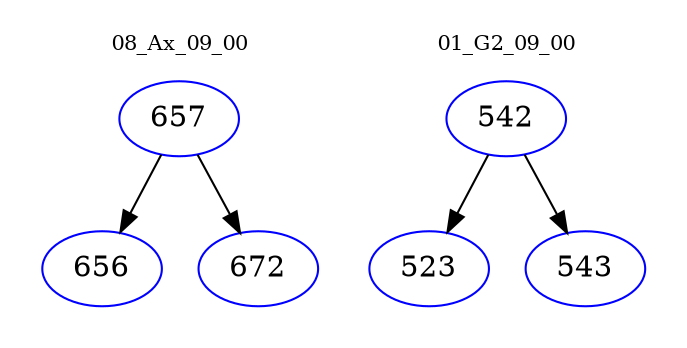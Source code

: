 digraph{
subgraph cluster_0 {
color = white
label = "08_Ax_09_00";
fontsize=10;
T0_657 [label="657", color="blue"]
T0_657 -> T0_656 [color="black"]
T0_656 [label="656", color="blue"]
T0_657 -> T0_672 [color="black"]
T0_672 [label="672", color="blue"]
}
subgraph cluster_1 {
color = white
label = "01_G2_09_00";
fontsize=10;
T1_542 [label="542", color="blue"]
T1_542 -> T1_523 [color="black"]
T1_523 [label="523", color="blue"]
T1_542 -> T1_543 [color="black"]
T1_543 [label="543", color="blue"]
}
}
